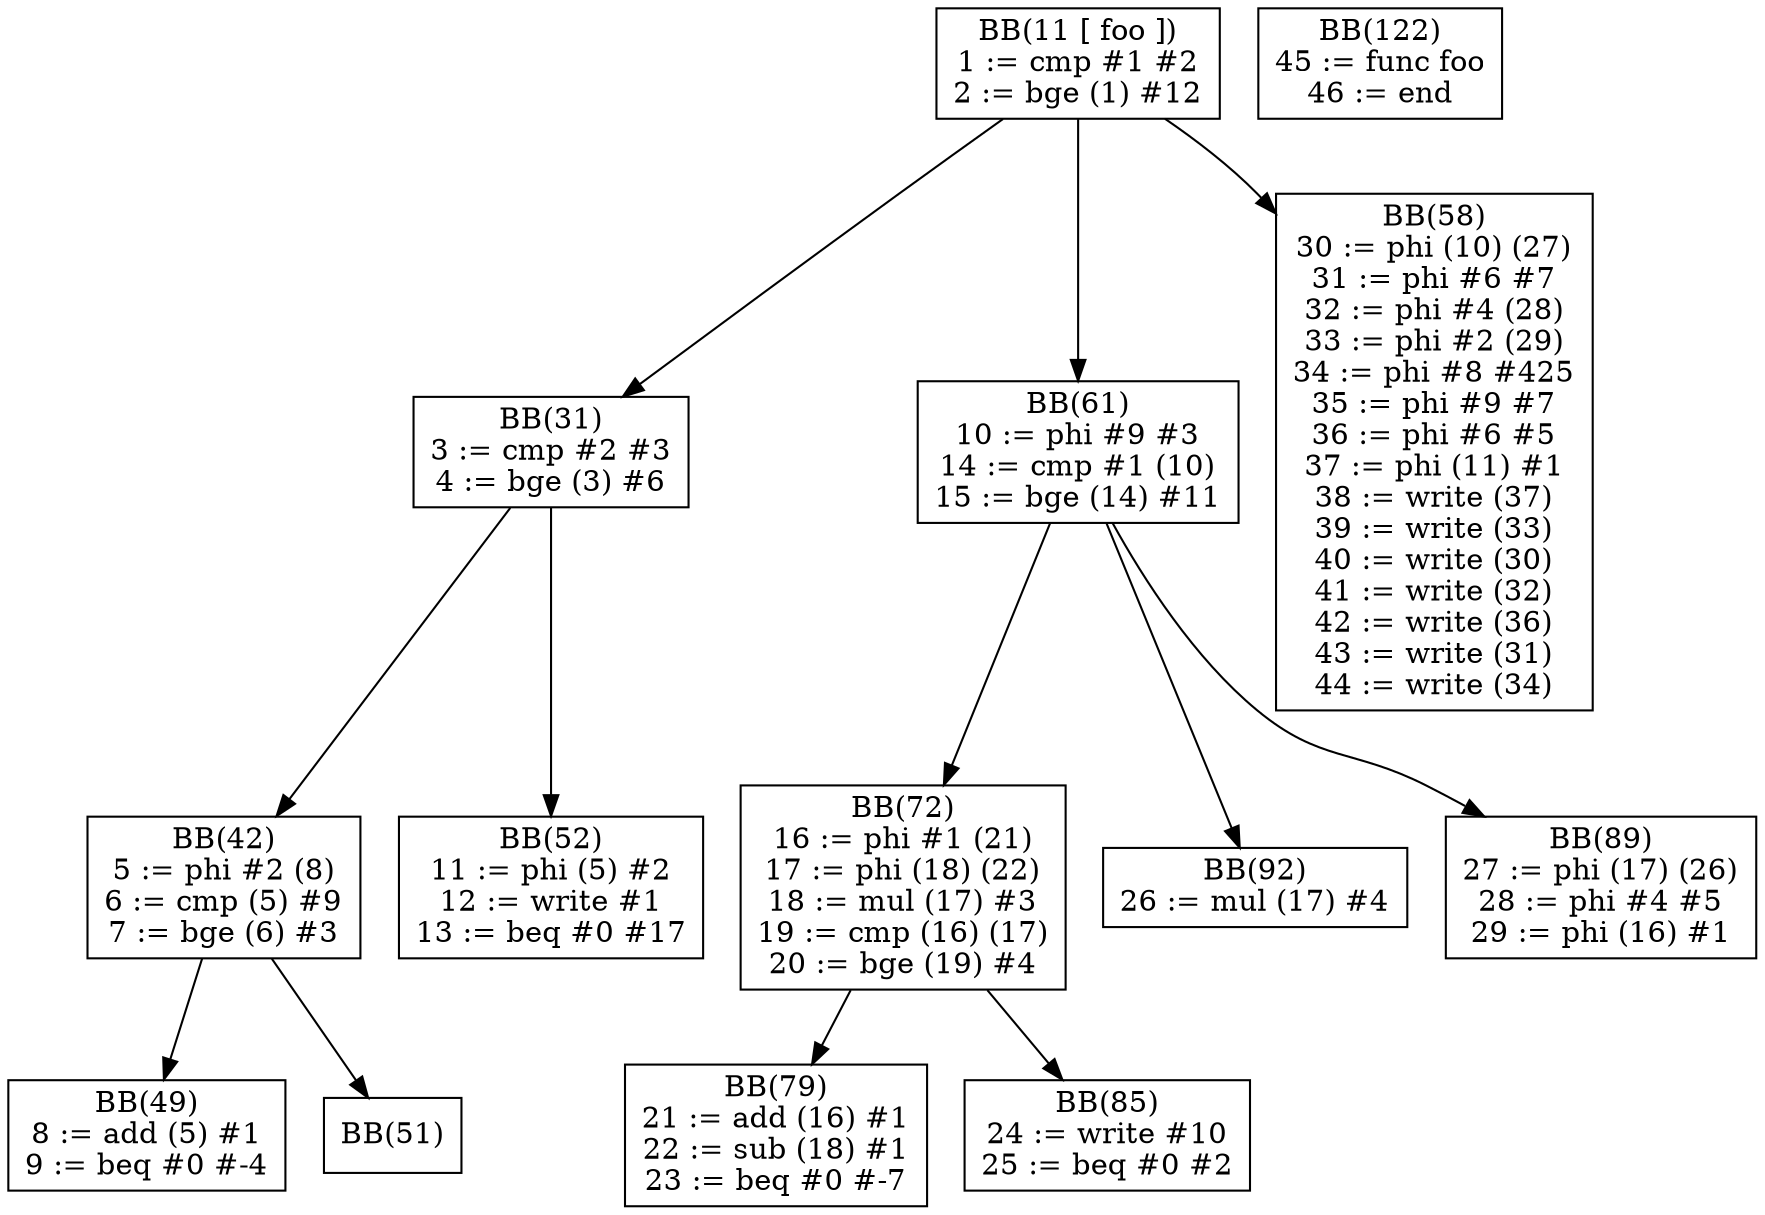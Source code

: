digraph dom {
BB11[shape = box, label = "BB(11 [ foo ])\n" + "1 := cmp #1 #2\n" + "2 := bge (1) #12\n"];
BB31[shape = box, label = "BB(31)\n" + "3 := cmp #2 #3\n" + "4 := bge (3) #6\n"];
BB61[shape = box, label = "BB(61)\n" + "10 := phi #9 #3\n" + "14 := cmp #1 (10)\n" + "15 := bge (14) #11\n"];
BB58[shape = box, label = "BB(58)\n" + "30 := phi (10) (27)\n" + "31 := phi #6 #7\n" + "32 := phi #4 (28)\n" + "33 := phi #2 (29)\n" + "34 := phi #8 #425\n" + "35 := phi #9 #7\n" + "36 := phi #6 #5\n" + "37 := phi (11) #1\n" + "38 := write (37)\n" + "39 := write (33)\n" + "40 := write (30)\n" + "41 := write (32)\n" + "42 := write (36)\n" + "43 := write (31)\n" + "44 := write (34)\n"];
BB42[shape = box, label = "BB(42)\n" + "5 := phi #2 (8)\n" + "6 := cmp (5) #9\n" + "7 := bge (6) #3\n"];
BB52[shape = box, label = "BB(52)\n" + "11 := phi (5) #2\n" + "12 := write #1\n" + "13 := beq #0 #17\n"];
BB72[shape = box, label = "BB(72)\n" + "16 := phi #1 (21)\n" + "17 := phi (18) (22)\n" + "18 := mul (17) #3\n" + "19 := cmp (16) (17)\n" + "20 := bge (19) #4\n"];
BB92[shape = box, label = "BB(92)\n" + "26 := mul (17) #4\n"];
BB89[shape = box, label = "BB(89)\n" + "27 := phi (17) (26)\n" + "28 := phi #4 #5\n" + "29 := phi (16) #1\n"];
BB49[shape = box, label = "BB(49)\n" + "8 := add (5) #1\n" + "9 := beq #0 #-4\n"];
BB51[shape = box, label = "BB(51)\n"];
BB79[shape = box, label = "BB(79)\n" + "21 := add (16) #1\n" + "22 := sub (18) #1\n" + "23 := beq #0 #-7\n"];
BB85[shape = box, label = "BB(85)\n" + "24 := write #10\n" + "25 := beq #0 #2\n"];
BB11 -> BB31;
BB11 -> BB61;
BB11 -> BB58;
BB31 -> BB42;
BB31 -> BB52;
BB61 -> BB72;
BB61 -> BB92;
BB61 -> BB89;
BB42 -> BB49;
BB42 -> BB51;
BB72 -> BB79;
BB72 -> BB85;
BB122[shape = box, label = "BB(122)\n" + "45 := func foo\n" + "46 := end\n"];
}
